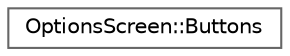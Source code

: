 digraph "Graphical Class Hierarchy"
{
 // LATEX_PDF_SIZE
  bgcolor="transparent";
  edge [fontname=Helvetica,fontsize=10,labelfontname=Helvetica,labelfontsize=10];
  node [fontname=Helvetica,fontsize=10,shape=box,height=0.2,width=0.4];
  rankdir="LR";
  Node0 [id="Node000000",label="OptionsScreen::Buttons",height=0.2,width=0.4,color="grey40", fillcolor="white", style="filled",URL="$struct_options_screen_1_1_buttons.html",tooltip="Represents the buttons on the options screen."];
}

